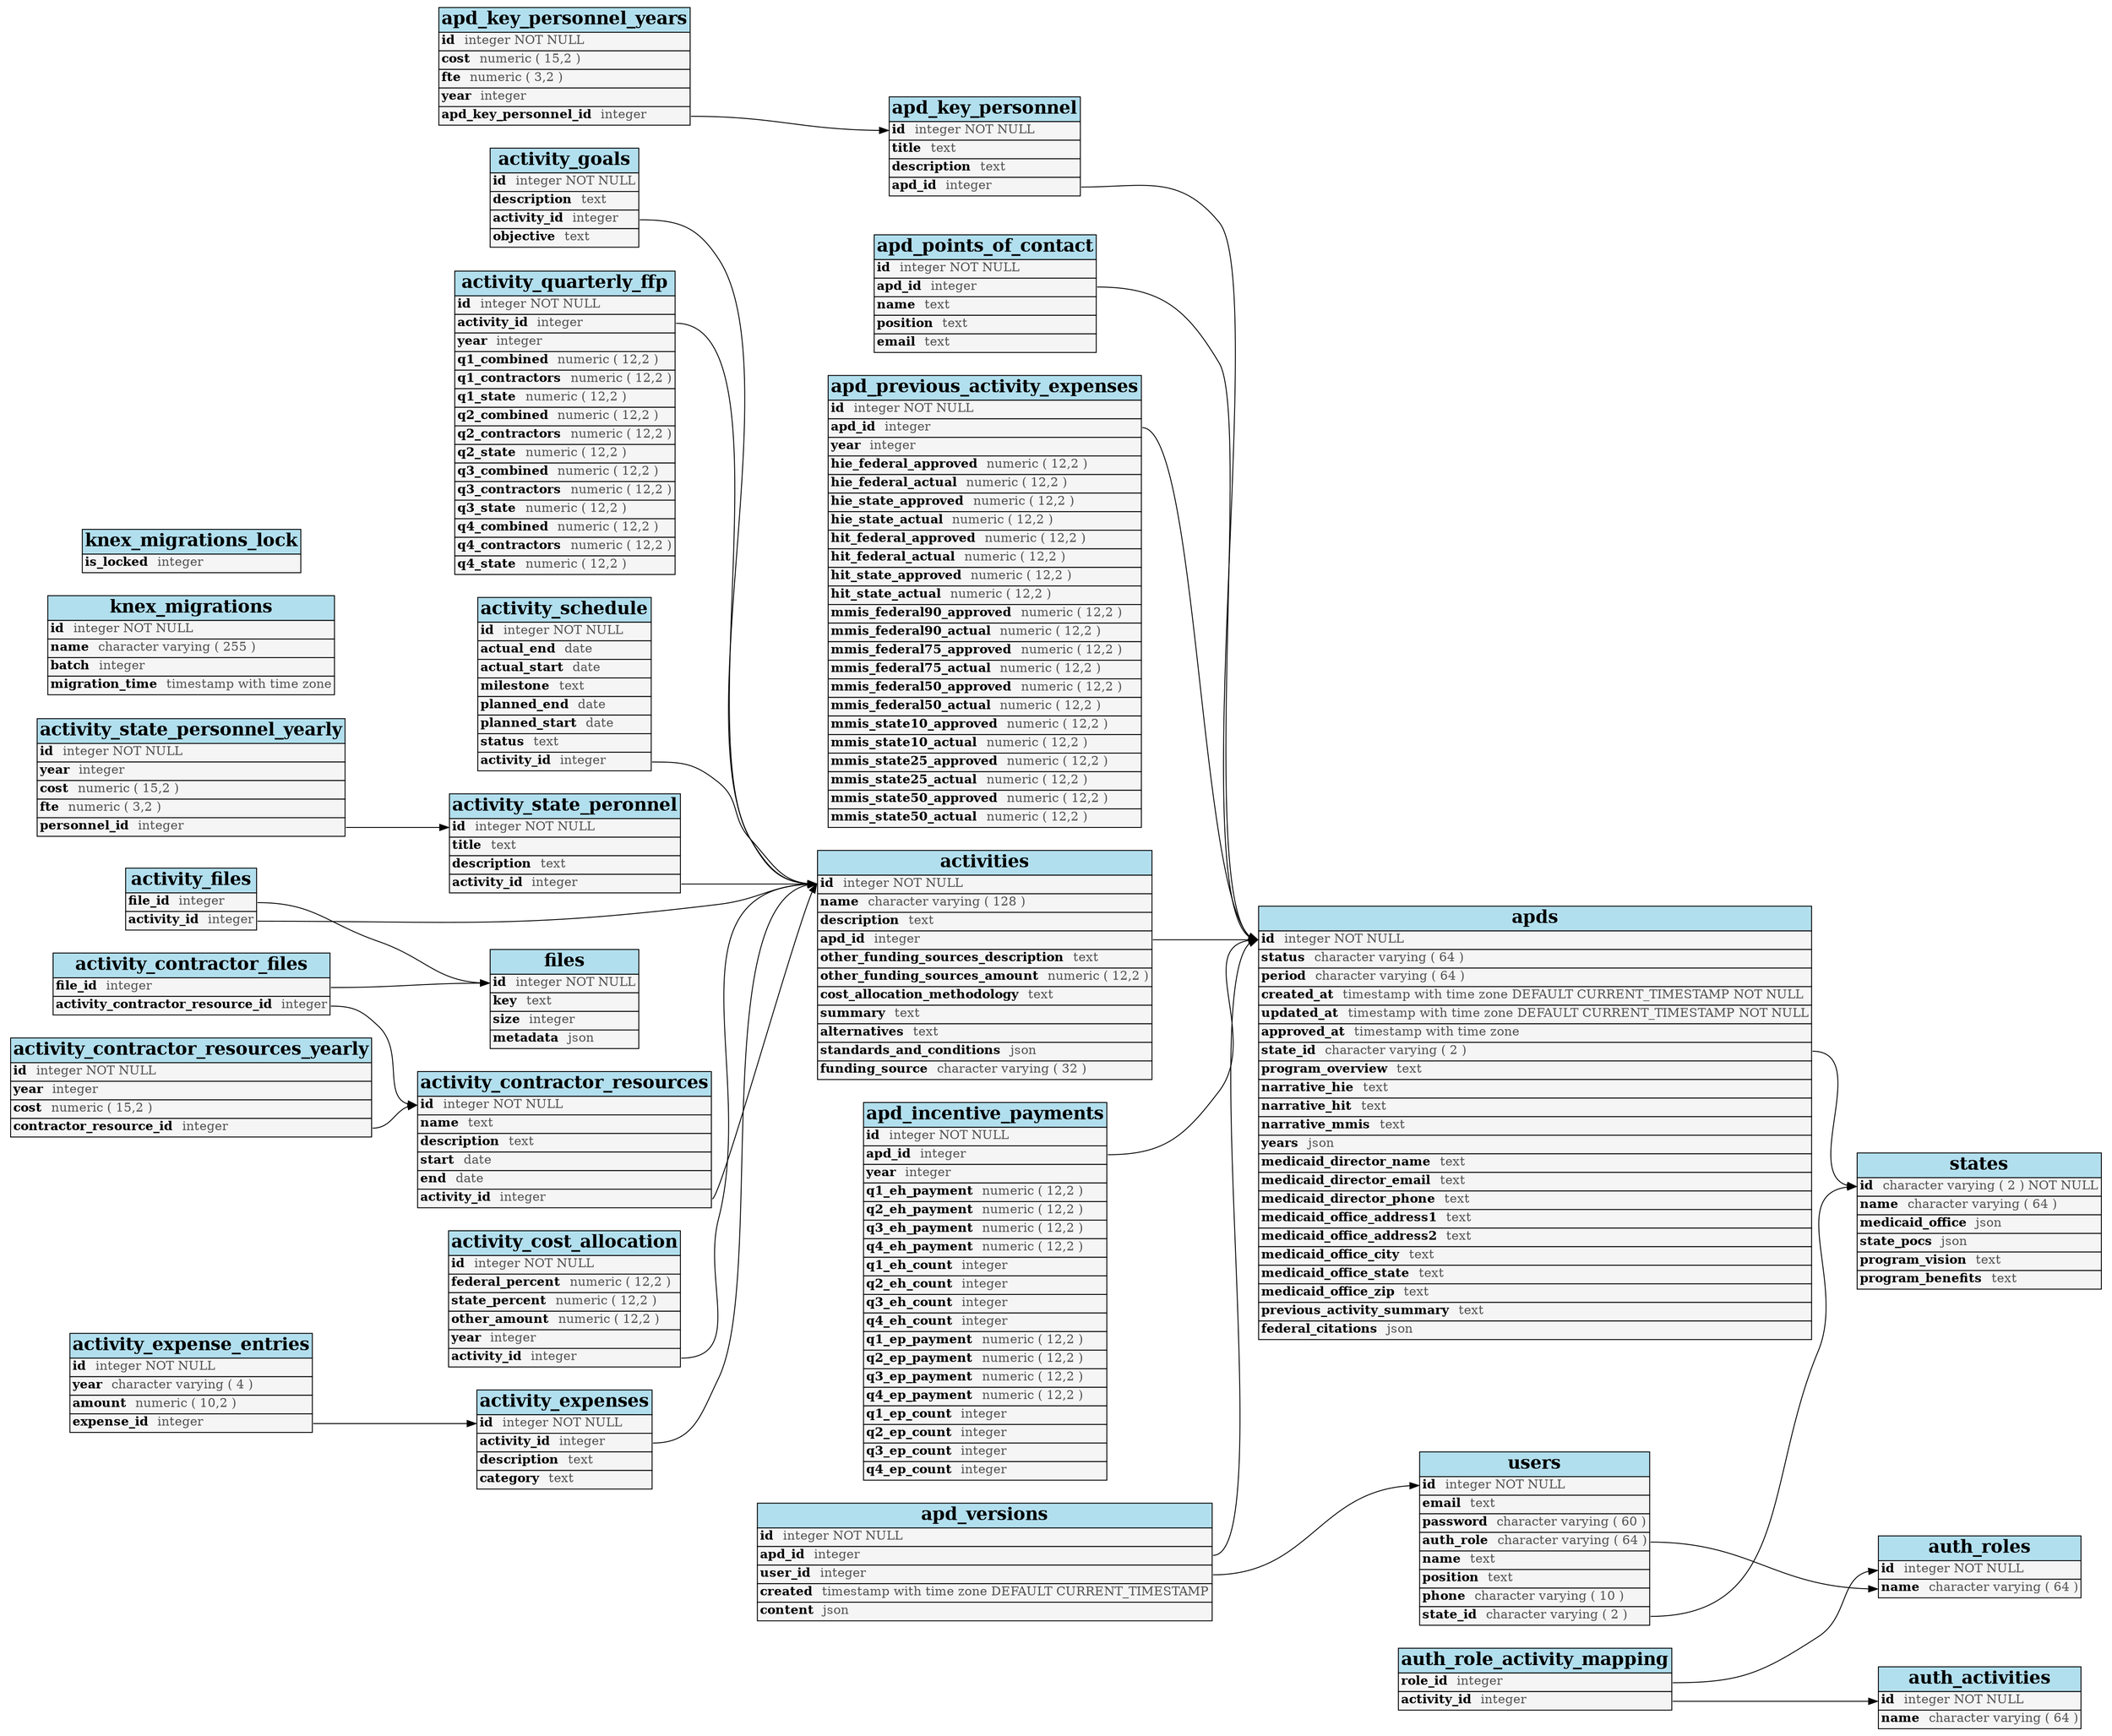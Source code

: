 /*
 * Graphviz of '<open file '<stdin>', mode 'r' at 0x7fb1820750c0>', created 2018-07-31 19:25:54.647036
 * Generated from https://github.com/rm-hull/sql_graphviz
 */
digraph g { graph [ rankdir = "LR" ];

  "activities" [
    shape=none
    label=<
      <table border="0" cellspacing="0" cellborder="1">
        <tr><td bgcolor="lightblue2"><font face="Times-bold" point-size="20">activities</font></td></tr>
        <tr><td bgcolor="grey96" align="left" port="id"><font face="Times-bold">id</font>  <font color="#535353">integer NOT NULL</font></td></tr>
        <tr><td bgcolor="grey96" align="left" port="name"><font face="Times-bold">name</font>  <font color="#535353">character varying ( 128 )</font></td></tr>
        <tr><td bgcolor="grey96" align="left" port="description"><font face="Times-bold">description</font>  <font color="#535353">text</font></td></tr>
        <tr><td bgcolor="grey96" align="left" port="apd_id"><font face="Times-bold">apd_id</font>  <font color="#535353">integer</font></td></tr>
        <tr><td bgcolor="grey96" align="left" port="other_funding_sources_description"><font face="Times-bold">other_funding_sources_description</font>  <font color="#535353">text</font></td></tr>
        <tr><td bgcolor="grey96" align="left" port="other_funding_sources_amount"><font face="Times-bold">other_funding_sources_amount</font>  <font color="#535353">numeric ( 12,2 )</font></td></tr>
        <tr><td bgcolor="grey96" align="left" port="cost_allocation_methodology"><font face="Times-bold">cost_allocation_methodology</font>  <font color="#535353">text</font></td></tr>
        <tr><td bgcolor="grey96" align="left" port="summary"><font face="Times-bold">summary</font>  <font color="#535353">text</font></td></tr>
        <tr><td bgcolor="grey96" align="left" port="alternatives"><font face="Times-bold">alternatives</font>  <font color="#535353">text</font></td></tr>
        <tr><td bgcolor="grey96" align="left" port="standards_and_conditions"><font face="Times-bold">standards_and_conditions</font>  <font color="#535353">json</font></td></tr>
        <tr><td bgcolor="grey96" align="left" port="funding_source"><font face="Times-bold">funding_source</font>  <font color="#535353">character varying ( 32 )</font></td></tr>
      </table>
    >];

  "activity_contractor_files" [
    shape=none
    label=<
      <table border="0" cellspacing="0" cellborder="1">
        <tr><td bgcolor="lightblue2"><font face="Times-bold" point-size="20">activity_contractor_files</font></td></tr>
        <tr><td bgcolor="grey96" align="left" port="file_id"><font face="Times-bold">file_id</font>  <font color="#535353">integer</font></td></tr>
        <tr><td bgcolor="grey96" align="left" port="activity_contractor_resource_id"><font face="Times-bold">activity_contractor_resource_id</font>  <font color="#535353">integer</font></td></tr>
      </table>
    >];

  "activity_contractor_resources" [
    shape=none
    label=<
      <table border="0" cellspacing="0" cellborder="1">
        <tr><td bgcolor="lightblue2"><font face="Times-bold" point-size="20">activity_contractor_resources</font></td></tr>
        <tr><td bgcolor="grey96" align="left" port="id"><font face="Times-bold">id</font>  <font color="#535353">integer NOT NULL</font></td></tr>
        <tr><td bgcolor="grey96" align="left" port="name"><font face="Times-bold">name</font>  <font color="#535353">text</font></td></tr>
        <tr><td bgcolor="grey96" align="left" port="description"><font face="Times-bold">description</font>  <font color="#535353">text</font></td></tr>
        <tr><td bgcolor="grey96" align="left" port="start"><font face="Times-bold">start</font>  <font color="#535353">date</font></td></tr>
        <tr><td bgcolor="grey96" align="left" port="end"><font face="Times-bold">end</font>  <font color="#535353">date</font></td></tr>
        <tr><td bgcolor="grey96" align="left" port="activity_id"><font face="Times-bold">activity_id</font>  <font color="#535353">integer</font></td></tr>
      </table>
    >];

  "activity_contractor_resources_yearly" [
    shape=none
    label=<
      <table border="0" cellspacing="0" cellborder="1">
        <tr><td bgcolor="lightblue2"><font face="Times-bold" point-size="20">activity_contractor_resources_yearly</font></td></tr>
        <tr><td bgcolor="grey96" align="left" port="id"><font face="Times-bold">id</font>  <font color="#535353">integer NOT NULL</font></td></tr>
        <tr><td bgcolor="grey96" align="left" port="year"><font face="Times-bold">year</font>  <font color="#535353">integer</font></td></tr>
        <tr><td bgcolor="grey96" align="left" port="cost"><font face="Times-bold">cost</font>  <font color="#535353">numeric ( 15,2 )</font></td></tr>
        <tr><td bgcolor="grey96" align="left" port="contractor_resource_id"><font face="Times-bold">contractor_resource_id</font>  <font color="#535353">integer</font></td></tr>
      </table>
    >];

  "activity_cost_allocation" [
    shape=none
    label=<
      <table border="0" cellspacing="0" cellborder="1">
        <tr><td bgcolor="lightblue2"><font face="Times-bold" point-size="20">activity_cost_allocation</font></td></tr>
        <tr><td bgcolor="grey96" align="left" port="id"><font face="Times-bold">id</font>  <font color="#535353">integer NOT NULL</font></td></tr>
        <tr><td bgcolor="grey96" align="left" port="federal_percent"><font face="Times-bold">federal_percent</font>  <font color="#535353">numeric ( 12,2 )</font></td></tr>
        <tr><td bgcolor="grey96" align="left" port="state_percent"><font face="Times-bold">state_percent</font>  <font color="#535353">numeric ( 12,2 )</font></td></tr>
        <tr><td bgcolor="grey96" align="left" port="other_amount"><font face="Times-bold">other_amount</font>  <font color="#535353">numeric ( 12,2 )</font></td></tr>
        <tr><td bgcolor="grey96" align="left" port="year"><font face="Times-bold">year</font>  <font color="#535353">integer</font></td></tr>
        <tr><td bgcolor="grey96" align="left" port="activity_id"><font face="Times-bold">activity_id</font>  <font color="#535353">integer</font></td></tr>
      </table>
    >];

  "activity_expense_entries" [
    shape=none
    label=<
      <table border="0" cellspacing="0" cellborder="1">
        <tr><td bgcolor="lightblue2"><font face="Times-bold" point-size="20">activity_expense_entries</font></td></tr>
        <tr><td bgcolor="grey96" align="left" port="id"><font face="Times-bold">id</font>  <font color="#535353">integer NOT NULL</font></td></tr>
        <tr><td bgcolor="grey96" align="left" port="year"><font face="Times-bold">year</font>  <font color="#535353">character varying ( 4 )</font></td></tr>
        <tr><td bgcolor="grey96" align="left" port="amount"><font face="Times-bold">amount</font>  <font color="#535353">numeric ( 10,2 )</font></td></tr>
        <tr><td bgcolor="grey96" align="left" port="expense_id"><font face="Times-bold">expense_id</font>  <font color="#535353">integer</font></td></tr>
      </table>
    >];

  "activity_expenses" [
    shape=none
    label=<
      <table border="0" cellspacing="0" cellborder="1">
        <tr><td bgcolor="lightblue2"><font face="Times-bold" point-size="20">activity_expenses</font></td></tr>
        <tr><td bgcolor="grey96" align="left" port="id"><font face="Times-bold">id</font>  <font color="#535353">integer NOT NULL</font></td></tr>
        <tr><td bgcolor="grey96" align="left" port="activity_id"><font face="Times-bold">activity_id</font>  <font color="#535353">integer</font></td></tr>
        <tr><td bgcolor="grey96" align="left" port="description"><font face="Times-bold">description</font>  <font color="#535353">text</font></td></tr>
        <tr><td bgcolor="grey96" align="left" port="category"><font face="Times-bold">category</font>  <font color="#535353">text</font></td></tr>
      </table>
    >];

  "activity_files" [
    shape=none
    label=<
      <table border="0" cellspacing="0" cellborder="1">
        <tr><td bgcolor="lightblue2"><font face="Times-bold" point-size="20">activity_files</font></td></tr>
        <tr><td bgcolor="grey96" align="left" port="file_id"><font face="Times-bold">file_id</font>  <font color="#535353">integer</font></td></tr>
        <tr><td bgcolor="grey96" align="left" port="activity_id"><font face="Times-bold">activity_id</font>  <font color="#535353">integer</font></td></tr>
      </table>
    >];

  "activity_goals" [
    shape=none
    label=<
      <table border="0" cellspacing="0" cellborder="1">
        <tr><td bgcolor="lightblue2"><font face="Times-bold" point-size="20">activity_goals</font></td></tr>
        <tr><td bgcolor="grey96" align="left" port="id"><font face="Times-bold">id</font>  <font color="#535353">integer NOT NULL</font></td></tr>
        <tr><td bgcolor="grey96" align="left" port="description"><font face="Times-bold">description</font>  <font color="#535353">text</font></td></tr>
        <tr><td bgcolor="grey96" align="left" port="activity_id"><font face="Times-bold">activity_id</font>  <font color="#535353">integer</font></td></tr>
        <tr><td bgcolor="grey96" align="left" port="objective"><font face="Times-bold">objective</font>  <font color="#535353">text</font></td></tr>
      </table>
    >];

  "activity_quarterly_ffp" [
    shape=none
    label=<
      <table border="0" cellspacing="0" cellborder="1">
        <tr><td bgcolor="lightblue2"><font face="Times-bold" point-size="20">activity_quarterly_ffp</font></td></tr>
        <tr><td bgcolor="grey96" align="left" port="id"><font face="Times-bold">id</font>  <font color="#535353">integer NOT NULL</font></td></tr>
        <tr><td bgcolor="grey96" align="left" port="activity_id"><font face="Times-bold">activity_id</font>  <font color="#535353">integer</font></td></tr>
        <tr><td bgcolor="grey96" align="left" port="year"><font face="Times-bold">year</font>  <font color="#535353">integer</font></td></tr>
        <tr><td bgcolor="grey96" align="left" port="q1_combined"><font face="Times-bold">q1_combined</font>  <font color="#535353">numeric ( 12,2 )</font></td></tr>
        <tr><td bgcolor="grey96" align="left" port="q1_contractors"><font face="Times-bold">q1_contractors</font>  <font color="#535353">numeric ( 12,2 )</font></td></tr>
        <tr><td bgcolor="grey96" align="left" port="q1_state"><font face="Times-bold">q1_state</font>  <font color="#535353">numeric ( 12,2 )</font></td></tr>
        <tr><td bgcolor="grey96" align="left" port="q2_combined"><font face="Times-bold">q2_combined</font>  <font color="#535353">numeric ( 12,2 )</font></td></tr>
        <tr><td bgcolor="grey96" align="left" port="q2_contractors"><font face="Times-bold">q2_contractors</font>  <font color="#535353">numeric ( 12,2 )</font></td></tr>
        <tr><td bgcolor="grey96" align="left" port="q2_state"><font face="Times-bold">q2_state</font>  <font color="#535353">numeric ( 12,2 )</font></td></tr>
        <tr><td bgcolor="grey96" align="left" port="q3_combined"><font face="Times-bold">q3_combined</font>  <font color="#535353">numeric ( 12,2 )</font></td></tr>
        <tr><td bgcolor="grey96" align="left" port="q3_contractors"><font face="Times-bold">q3_contractors</font>  <font color="#535353">numeric ( 12,2 )</font></td></tr>
        <tr><td bgcolor="grey96" align="left" port="q3_state"><font face="Times-bold">q3_state</font>  <font color="#535353">numeric ( 12,2 )</font></td></tr>
        <tr><td bgcolor="grey96" align="left" port="q4_combined"><font face="Times-bold">q4_combined</font>  <font color="#535353">numeric ( 12,2 )</font></td></tr>
        <tr><td bgcolor="grey96" align="left" port="q4_contractors"><font face="Times-bold">q4_contractors</font>  <font color="#535353">numeric ( 12,2 )</font></td></tr>
        <tr><td bgcolor="grey96" align="left" port="q4_state"><font face="Times-bold">q4_state</font>  <font color="#535353">numeric ( 12,2 )</font></td></tr>
      </table>
    >];

  "activity_schedule" [
    shape=none
    label=<
      <table border="0" cellspacing="0" cellborder="1">
        <tr><td bgcolor="lightblue2"><font face="Times-bold" point-size="20">activity_schedule</font></td></tr>
        <tr><td bgcolor="grey96" align="left" port="id"><font face="Times-bold">id</font>  <font color="#535353">integer NOT NULL</font></td></tr>
        <tr><td bgcolor="grey96" align="left" port="actual_end"><font face="Times-bold">actual_end</font>  <font color="#535353">date</font></td></tr>
        <tr><td bgcolor="grey96" align="left" port="actual_start"><font face="Times-bold">actual_start</font>  <font color="#535353">date</font></td></tr>
        <tr><td bgcolor="grey96" align="left" port="milestone"><font face="Times-bold">milestone</font>  <font color="#535353">text</font></td></tr>
        <tr><td bgcolor="grey96" align="left" port="planned_end"><font face="Times-bold">planned_end</font>  <font color="#535353">date</font></td></tr>
        <tr><td bgcolor="grey96" align="left" port="planned_start"><font face="Times-bold">planned_start</font>  <font color="#535353">date</font></td></tr>
        <tr><td bgcolor="grey96" align="left" port="status"><font face="Times-bold">status</font>  <font color="#535353">text</font></td></tr>
        <tr><td bgcolor="grey96" align="left" port="activity_id"><font face="Times-bold">activity_id</font>  <font color="#535353">integer</font></td></tr>
      </table>
    >];

  "activity_state_peronnel" [
    shape=none
    label=<
      <table border="0" cellspacing="0" cellborder="1">
        <tr><td bgcolor="lightblue2"><font face="Times-bold" point-size="20">activity_state_peronnel</font></td></tr>
        <tr><td bgcolor="grey96" align="left" port="id"><font face="Times-bold">id</font>  <font color="#535353">integer NOT NULL</font></td></tr>
        <tr><td bgcolor="grey96" align="left" port="title"><font face="Times-bold">title</font>  <font color="#535353">text</font></td></tr>
        <tr><td bgcolor="grey96" align="left" port="description"><font face="Times-bold">description</font>  <font color="#535353">text</font></td></tr>
        <tr><td bgcolor="grey96" align="left" port="activity_id"><font face="Times-bold">activity_id</font>  <font color="#535353">integer</font></td></tr>
      </table>
    >];

  "activity_state_personnel_yearly" [
    shape=none
    label=<
      <table border="0" cellspacing="0" cellborder="1">
        <tr><td bgcolor="lightblue2"><font face="Times-bold" point-size="20">activity_state_personnel_yearly</font></td></tr>
        <tr><td bgcolor="grey96" align="left" port="id"><font face="Times-bold">id</font>  <font color="#535353">integer NOT NULL</font></td></tr>
        <tr><td bgcolor="grey96" align="left" port="year"><font face="Times-bold">year</font>  <font color="#535353">integer</font></td></tr>
        <tr><td bgcolor="grey96" align="left" port="cost"><font face="Times-bold">cost</font>  <font color="#535353">numeric ( 15,2 )</font></td></tr>
        <tr><td bgcolor="grey96" align="left" port="fte"><font face="Times-bold">fte</font>  <font color="#535353">numeric ( 3,2 )</font></td></tr>
        <tr><td bgcolor="grey96" align="left" port="personnel_id"><font face="Times-bold">personnel_id</font>  <font color="#535353">integer</font></td></tr>
      </table>
    >];

  "apd_incentive_payments" [
    shape=none
    label=<
      <table border="0" cellspacing="0" cellborder="1">
        <tr><td bgcolor="lightblue2"><font face="Times-bold" point-size="20">apd_incentive_payments</font></td></tr>
        <tr><td bgcolor="grey96" align="left" port="id"><font face="Times-bold">id</font>  <font color="#535353">integer NOT NULL</font></td></tr>
        <tr><td bgcolor="grey96" align="left" port="apd_id"><font face="Times-bold">apd_id</font>  <font color="#535353">integer</font></td></tr>
        <tr><td bgcolor="grey96" align="left" port="year"><font face="Times-bold">year</font>  <font color="#535353">integer</font></td></tr>
        <tr><td bgcolor="grey96" align="left" port="q1_eh_payment"><font face="Times-bold">q1_eh_payment</font>  <font color="#535353">numeric ( 12,2 )</font></td></tr>
        <tr><td bgcolor="grey96" align="left" port="q2_eh_payment"><font face="Times-bold">q2_eh_payment</font>  <font color="#535353">numeric ( 12,2 )</font></td></tr>
        <tr><td bgcolor="grey96" align="left" port="q3_eh_payment"><font face="Times-bold">q3_eh_payment</font>  <font color="#535353">numeric ( 12,2 )</font></td></tr>
        <tr><td bgcolor="grey96" align="left" port="q4_eh_payment"><font face="Times-bold">q4_eh_payment</font>  <font color="#535353">numeric ( 12,2 )</font></td></tr>
        <tr><td bgcolor="grey96" align="left" port="q1_eh_count"><font face="Times-bold">q1_eh_count</font>  <font color="#535353">integer</font></td></tr>
        <tr><td bgcolor="grey96" align="left" port="q2_eh_count"><font face="Times-bold">q2_eh_count</font>  <font color="#535353">integer</font></td></tr>
        <tr><td bgcolor="grey96" align="left" port="q3_eh_count"><font face="Times-bold">q3_eh_count</font>  <font color="#535353">integer</font></td></tr>
        <tr><td bgcolor="grey96" align="left" port="q4_eh_count"><font face="Times-bold">q4_eh_count</font>  <font color="#535353">integer</font></td></tr>
        <tr><td bgcolor="grey96" align="left" port="q1_ep_payment"><font face="Times-bold">q1_ep_payment</font>  <font color="#535353">numeric ( 12,2 )</font></td></tr>
        <tr><td bgcolor="grey96" align="left" port="q2_ep_payment"><font face="Times-bold">q2_ep_payment</font>  <font color="#535353">numeric ( 12,2 )</font></td></tr>
        <tr><td bgcolor="grey96" align="left" port="q3_ep_payment"><font face="Times-bold">q3_ep_payment</font>  <font color="#535353">numeric ( 12,2 )</font></td></tr>
        <tr><td bgcolor="grey96" align="left" port="q4_ep_payment"><font face="Times-bold">q4_ep_payment</font>  <font color="#535353">numeric ( 12,2 )</font></td></tr>
        <tr><td bgcolor="grey96" align="left" port="q1_ep_count"><font face="Times-bold">q1_ep_count</font>  <font color="#535353">integer</font></td></tr>
        <tr><td bgcolor="grey96" align="left" port="q2_ep_count"><font face="Times-bold">q2_ep_count</font>  <font color="#535353">integer</font></td></tr>
        <tr><td bgcolor="grey96" align="left" port="q3_ep_count"><font face="Times-bold">q3_ep_count</font>  <font color="#535353">integer</font></td></tr>
        <tr><td bgcolor="grey96" align="left" port="q4_ep_count"><font face="Times-bold">q4_ep_count</font>  <font color="#535353">integer</font></td></tr>
      </table>
    >];

  "apd_key_personnel" [
    shape=none
    label=<
      <table border="0" cellspacing="0" cellborder="1">
        <tr><td bgcolor="lightblue2"><font face="Times-bold" point-size="20">apd_key_personnel</font></td></tr>
        <tr><td bgcolor="grey96" align="left" port="id"><font face="Times-bold">id</font>  <font color="#535353">integer NOT NULL</font></td></tr>
        <tr><td bgcolor="grey96" align="left" port="title"><font face="Times-bold">title</font>  <font color="#535353">text</font></td></tr>
        <tr><td bgcolor="grey96" align="left" port="description"><font face="Times-bold">description</font>  <font color="#535353">text</font></td></tr>
        <tr><td bgcolor="grey96" align="left" port="apd_id"><font face="Times-bold">apd_id</font>  <font color="#535353">integer</font></td></tr>
      </table>
    >];

  "apd_key_personnel_years" [
    shape=none
    label=<
      <table border="0" cellspacing="0" cellborder="1">
        <tr><td bgcolor="lightblue2"><font face="Times-bold" point-size="20">apd_key_personnel_years</font></td></tr>
        <tr><td bgcolor="grey96" align="left" port="id"><font face="Times-bold">id</font>  <font color="#535353">integer NOT NULL</font></td></tr>
        <tr><td bgcolor="grey96" align="left" port="cost"><font face="Times-bold">cost</font>  <font color="#535353">numeric ( 15,2 )</font></td></tr>
        <tr><td bgcolor="grey96" align="left" port="fte"><font face="Times-bold">fte</font>  <font color="#535353">numeric ( 3,2 )</font></td></tr>
        <tr><td bgcolor="grey96" align="left" port="year"><font face="Times-bold">year</font>  <font color="#535353">integer</font></td></tr>
        <tr><td bgcolor="grey96" align="left" port="apd_key_personnel_id"><font face="Times-bold">apd_key_personnel_id</font>  <font color="#535353">integer</font></td></tr>
      </table>
    >];

  "apd_points_of_contact" [
    shape=none
    label=<
      <table border="0" cellspacing="0" cellborder="1">
        <tr><td bgcolor="lightblue2"><font face="Times-bold" point-size="20">apd_points_of_contact</font></td></tr>
        <tr><td bgcolor="grey96" align="left" port="id"><font face="Times-bold">id</font>  <font color="#535353">integer NOT NULL</font></td></tr>
        <tr><td bgcolor="grey96" align="left" port="apd_id"><font face="Times-bold">apd_id</font>  <font color="#535353">integer</font></td></tr>
        <tr><td bgcolor="grey96" align="left" port="name"><font face="Times-bold">name</font>  <font color="#535353">text</font></td></tr>
        <tr><td bgcolor="grey96" align="left" port="position"><font face="Times-bold">position</font>  <font color="#535353">text</font></td></tr>
        <tr><td bgcolor="grey96" align="left" port="email"><font face="Times-bold">email</font>  <font color="#535353">text</font></td></tr>
      </table>
    >];

  "apd_previous_activity_expenses" [
    shape=none
    label=<
      <table border="0" cellspacing="0" cellborder="1">
        <tr><td bgcolor="lightblue2"><font face="Times-bold" point-size="20">apd_previous_activity_expenses</font></td></tr>
        <tr><td bgcolor="grey96" align="left" port="id"><font face="Times-bold">id</font>  <font color="#535353">integer NOT NULL</font></td></tr>
        <tr><td bgcolor="grey96" align="left" port="apd_id"><font face="Times-bold">apd_id</font>  <font color="#535353">integer</font></td></tr>
        <tr><td bgcolor="grey96" align="left" port="year"><font face="Times-bold">year</font>  <font color="#535353">integer</font></td></tr>
        <tr><td bgcolor="grey96" align="left" port="hie_federal_approved"><font face="Times-bold">hie_federal_approved</font>  <font color="#535353">numeric ( 12,2 )</font></td></tr>
        <tr><td bgcolor="grey96" align="left" port="hie_federal_actual"><font face="Times-bold">hie_federal_actual</font>  <font color="#535353">numeric ( 12,2 )</font></td></tr>
        <tr><td bgcolor="grey96" align="left" port="hie_state_approved"><font face="Times-bold">hie_state_approved</font>  <font color="#535353">numeric ( 12,2 )</font></td></tr>
        <tr><td bgcolor="grey96" align="left" port="hie_state_actual"><font face="Times-bold">hie_state_actual</font>  <font color="#535353">numeric ( 12,2 )</font></td></tr>
        <tr><td bgcolor="grey96" align="left" port="hit_federal_approved"><font face="Times-bold">hit_federal_approved</font>  <font color="#535353">numeric ( 12,2 )</font></td></tr>
        <tr><td bgcolor="grey96" align="left" port="hit_federal_actual"><font face="Times-bold">hit_federal_actual</font>  <font color="#535353">numeric ( 12,2 )</font></td></tr>
        <tr><td bgcolor="grey96" align="left" port="hit_state_approved"><font face="Times-bold">hit_state_approved</font>  <font color="#535353">numeric ( 12,2 )</font></td></tr>
        <tr><td bgcolor="grey96" align="left" port="hit_state_actual"><font face="Times-bold">hit_state_actual</font>  <font color="#535353">numeric ( 12,2 )</font></td></tr>
        <tr><td bgcolor="grey96" align="left" port="mmis_federal90_approved"><font face="Times-bold">mmis_federal90_approved</font>  <font color="#535353">numeric ( 12,2 )</font></td></tr>
        <tr><td bgcolor="grey96" align="left" port="mmis_federal90_actual"><font face="Times-bold">mmis_federal90_actual</font>  <font color="#535353">numeric ( 12,2 )</font></td></tr>
        <tr><td bgcolor="grey96" align="left" port="mmis_federal75_approved"><font face="Times-bold">mmis_federal75_approved</font>  <font color="#535353">numeric ( 12,2 )</font></td></tr>
        <tr><td bgcolor="grey96" align="left" port="mmis_federal75_actual"><font face="Times-bold">mmis_federal75_actual</font>  <font color="#535353">numeric ( 12,2 )</font></td></tr>
        <tr><td bgcolor="grey96" align="left" port="mmis_federal50_approved"><font face="Times-bold">mmis_federal50_approved</font>  <font color="#535353">numeric ( 12,2 )</font></td></tr>
        <tr><td bgcolor="grey96" align="left" port="mmis_federal50_actual"><font face="Times-bold">mmis_federal50_actual</font>  <font color="#535353">numeric ( 12,2 )</font></td></tr>
        <tr><td bgcolor="grey96" align="left" port="mmis_state10_approved"><font face="Times-bold">mmis_state10_approved</font>  <font color="#535353">numeric ( 12,2 )</font></td></tr>
        <tr><td bgcolor="grey96" align="left" port="mmis_state10_actual"><font face="Times-bold">mmis_state10_actual</font>  <font color="#535353">numeric ( 12,2 )</font></td></tr>
        <tr><td bgcolor="grey96" align="left" port="mmis_state25_approved"><font face="Times-bold">mmis_state25_approved</font>  <font color="#535353">numeric ( 12,2 )</font></td></tr>
        <tr><td bgcolor="grey96" align="left" port="mmis_state25_actual"><font face="Times-bold">mmis_state25_actual</font>  <font color="#535353">numeric ( 12,2 )</font></td></tr>
        <tr><td bgcolor="grey96" align="left" port="mmis_state50_approved"><font face="Times-bold">mmis_state50_approved</font>  <font color="#535353">numeric ( 12,2 )</font></td></tr>
        <tr><td bgcolor="grey96" align="left" port="mmis_state50_actual"><font face="Times-bold">mmis_state50_actual</font>  <font color="#535353">numeric ( 12,2 )</font></td></tr>
      </table>
    >];

  "apd_versions" [
    shape=none
    label=<
      <table border="0" cellspacing="0" cellborder="1">
        <tr><td bgcolor="lightblue2"><font face="Times-bold" point-size="20">apd_versions</font></td></tr>
        <tr><td bgcolor="grey96" align="left" port="id"><font face="Times-bold">id</font>  <font color="#535353">integer NOT NULL</font></td></tr>
        <tr><td bgcolor="grey96" align="left" port="apd_id"><font face="Times-bold">apd_id</font>  <font color="#535353">integer</font></td></tr>
        <tr><td bgcolor="grey96" align="left" port="user_id"><font face="Times-bold">user_id</font>  <font color="#535353">integer</font></td></tr>
        <tr><td bgcolor="grey96" align="left" port="created"><font face="Times-bold">created</font>  <font color="#535353">timestamp with time zone DEFAULT CURRENT_TIMESTAMP</font></td></tr>
        <tr><td bgcolor="grey96" align="left" port="content"><font face="Times-bold">content</font>  <font color="#535353">json</font></td></tr>
      </table>
    >];

  "apds" [
    shape=none
    label=<
      <table border="0" cellspacing="0" cellborder="1">
        <tr><td bgcolor="lightblue2"><font face="Times-bold" point-size="20">apds</font></td></tr>
        <tr><td bgcolor="grey96" align="left" port="id"><font face="Times-bold">id</font>  <font color="#535353">integer NOT NULL</font></td></tr>
        <tr><td bgcolor="grey96" align="left" port="status"><font face="Times-bold">status</font>  <font color="#535353">character varying ( 64 )</font></td></tr>
        <tr><td bgcolor="grey96" align="left" port="period"><font face="Times-bold">period</font>  <font color="#535353">character varying ( 64 )</font></td></tr>
        <tr><td bgcolor="grey96" align="left" port="created_at"><font face="Times-bold">created_at</font>  <font color="#535353">timestamp with time zone DEFAULT CURRENT_TIMESTAMP NOT NULL</font></td></tr>
        <tr><td bgcolor="grey96" align="left" port="updated_at"><font face="Times-bold">updated_at</font>  <font color="#535353">timestamp with time zone DEFAULT CURRENT_TIMESTAMP NOT NULL</font></td></tr>
        <tr><td bgcolor="grey96" align="left" port="approved_at"><font face="Times-bold">approved_at</font>  <font color="#535353">timestamp with time zone</font></td></tr>
        <tr><td bgcolor="grey96" align="left" port="state_id"><font face="Times-bold">state_id</font>  <font color="#535353">character varying ( 2 )</font></td></tr>
        <tr><td bgcolor="grey96" align="left" port="program_overview"><font face="Times-bold">program_overview</font>  <font color="#535353">text</font></td></tr>
        <tr><td bgcolor="grey96" align="left" port="narrative_hie"><font face="Times-bold">narrative_hie</font>  <font color="#535353">text</font></td></tr>
        <tr><td bgcolor="grey96" align="left" port="narrative_hit"><font face="Times-bold">narrative_hit</font>  <font color="#535353">text</font></td></tr>
        <tr><td bgcolor="grey96" align="left" port="narrative_mmis"><font face="Times-bold">narrative_mmis</font>  <font color="#535353">text</font></td></tr>
        <tr><td bgcolor="grey96" align="left" port="years"><font face="Times-bold">years</font>  <font color="#535353">json</font></td></tr>
        <tr><td bgcolor="grey96" align="left" port="medicaid_director_name"><font face="Times-bold">medicaid_director_name</font>  <font color="#535353">text</font></td></tr>
        <tr><td bgcolor="grey96" align="left" port="medicaid_director_email"><font face="Times-bold">medicaid_director_email</font>  <font color="#535353">text</font></td></tr>
        <tr><td bgcolor="grey96" align="left" port="medicaid_director_phone"><font face="Times-bold">medicaid_director_phone</font>  <font color="#535353">text</font></td></tr>
        <tr><td bgcolor="grey96" align="left" port="medicaid_office_address1"><font face="Times-bold">medicaid_office_address1</font>  <font color="#535353">text</font></td></tr>
        <tr><td bgcolor="grey96" align="left" port="medicaid_office_address2"><font face="Times-bold">medicaid_office_address2</font>  <font color="#535353">text</font></td></tr>
        <tr><td bgcolor="grey96" align="left" port="medicaid_office_city"><font face="Times-bold">medicaid_office_city</font>  <font color="#535353">text</font></td></tr>
        <tr><td bgcolor="grey96" align="left" port="medicaid_office_state"><font face="Times-bold">medicaid_office_state</font>  <font color="#535353">text</font></td></tr>
        <tr><td bgcolor="grey96" align="left" port="medicaid_office_zip"><font face="Times-bold">medicaid_office_zip</font>  <font color="#535353">text</font></td></tr>
        <tr><td bgcolor="grey96" align="left" port="previous_activity_summary"><font face="Times-bold">previous_activity_summary</font>  <font color="#535353">text</font></td></tr>
        <tr><td bgcolor="grey96" align="left" port="federal_citations"><font face="Times-bold">federal_citations</font>  <font color="#535353">json</font></td></tr>
      </table>
    >];

  "auth_activities" [
    shape=none
    label=<
      <table border="0" cellspacing="0" cellborder="1">
        <tr><td bgcolor="lightblue2"><font face="Times-bold" point-size="20">auth_activities</font></td></tr>
        <tr><td bgcolor="grey96" align="left" port="id"><font face="Times-bold">id</font>  <font color="#535353">integer NOT NULL</font></td></tr>
        <tr><td bgcolor="grey96" align="left" port="name"><font face="Times-bold">name</font>  <font color="#535353">character varying ( 64 )</font></td></tr>
      </table>
    >];

  "auth_role_activity_mapping" [
    shape=none
    label=<
      <table border="0" cellspacing="0" cellborder="1">
        <tr><td bgcolor="lightblue2"><font face="Times-bold" point-size="20">auth_role_activity_mapping</font></td></tr>
        <tr><td bgcolor="grey96" align="left" port="role_id"><font face="Times-bold">role_id</font>  <font color="#535353">integer</font></td></tr>
        <tr><td bgcolor="grey96" align="left" port="activity_id"><font face="Times-bold">activity_id</font>  <font color="#535353">integer</font></td></tr>
      </table>
    >];

  "auth_roles" [
    shape=none
    label=<
      <table border="0" cellspacing="0" cellborder="1">
        <tr><td bgcolor="lightblue2"><font face="Times-bold" point-size="20">auth_roles</font></td></tr>
        <tr><td bgcolor="grey96" align="left" port="id"><font face="Times-bold">id</font>  <font color="#535353">integer NOT NULL</font></td></tr>
        <tr><td bgcolor="grey96" align="left" port="name"><font face="Times-bold">name</font>  <font color="#535353">character varying ( 64 )</font></td></tr>
      </table>
    >];

  "files" [
    shape=none
    label=<
      <table border="0" cellspacing="0" cellborder="1">
        <tr><td bgcolor="lightblue2"><font face="Times-bold" point-size="20">files</font></td></tr>
        <tr><td bgcolor="grey96" align="left" port="id"><font face="Times-bold">id</font>  <font color="#535353">integer NOT NULL</font></td></tr>
        <tr><td bgcolor="grey96" align="left" port="key"><font face="Times-bold">key</font>  <font color="#535353">text</font></td></tr>
        <tr><td bgcolor="grey96" align="left" port="size"><font face="Times-bold">size</font>  <font color="#535353">integer</font></td></tr>
        <tr><td bgcolor="grey96" align="left" port="metadata"><font face="Times-bold">metadata</font>  <font color="#535353">json</font></td></tr>
      </table>
    >];

  "knex_migrations" [
    shape=none
    label=<
      <table border="0" cellspacing="0" cellborder="1">
        <tr><td bgcolor="lightblue2"><font face="Times-bold" point-size="20">knex_migrations</font></td></tr>
        <tr><td bgcolor="grey96" align="left" port="id"><font face="Times-bold">id</font>  <font color="#535353">integer NOT NULL</font></td></tr>
        <tr><td bgcolor="grey96" align="left" port="name"><font face="Times-bold">name</font>  <font color="#535353">character varying ( 255 )</font></td></tr>
        <tr><td bgcolor="grey96" align="left" port="batch"><font face="Times-bold">batch</font>  <font color="#535353">integer</font></td></tr>
        <tr><td bgcolor="grey96" align="left" port="migration_time"><font face="Times-bold">migration_time</font>  <font color="#535353">timestamp with time zone</font></td></tr>
      </table>
    >];

  "knex_migrations_lock" [
    shape=none
    label=<
      <table border="0" cellspacing="0" cellborder="1">
        <tr><td bgcolor="lightblue2"><font face="Times-bold" point-size="20">knex_migrations_lock</font></td></tr>
        <tr><td bgcolor="grey96" align="left" port="is_locked"><font face="Times-bold">is_locked</font>  <font color="#535353">integer</font></td></tr>
      </table>
    >];

  "states" [
    shape=none
    label=<
      <table border="0" cellspacing="0" cellborder="1">
        <tr><td bgcolor="lightblue2"><font face="Times-bold" point-size="20">states</font></td></tr>
        <tr><td bgcolor="grey96" align="left" port="id"><font face="Times-bold">id</font>  <font color="#535353">character varying ( 2 ) NOT NULL</font></td></tr>
        <tr><td bgcolor="grey96" align="left" port="name"><font face="Times-bold">name</font>  <font color="#535353">character varying ( 64 )</font></td></tr>
        <tr><td bgcolor="grey96" align="left" port="medicaid_office"><font face="Times-bold">medicaid_office</font>  <font color="#535353">json</font></td></tr>
        <tr><td bgcolor="grey96" align="left" port="state_pocs"><font face="Times-bold">state_pocs</font>  <font color="#535353">json</font></td></tr>
        <tr><td bgcolor="grey96" align="left" port="program_vision"><font face="Times-bold">program_vision</font>  <font color="#535353">text</font></td></tr>
        <tr><td bgcolor="grey96" align="left" port="program_benefits"><font face="Times-bold">program_benefits</font>  <font color="#535353">text</font></td></tr>
      </table>
    >];

  "users" [
    shape=none
    label=<
      <table border="0" cellspacing="0" cellborder="1">
        <tr><td bgcolor="lightblue2"><font face="Times-bold" point-size="20">users</font></td></tr>
        <tr><td bgcolor="grey96" align="left" port="id"><font face="Times-bold">id</font>  <font color="#535353">integer NOT NULL</font></td></tr>
        <tr><td bgcolor="grey96" align="left" port="email"><font face="Times-bold">email</font>  <font color="#535353">text</font></td></tr>
        <tr><td bgcolor="grey96" align="left" port="password"><font face="Times-bold">password</font>  <font color="#535353">character varying ( 60 )</font></td></tr>
        <tr><td bgcolor="grey96" align="left" port="auth_role"><font face="Times-bold">auth_role</font>  <font color="#535353">character varying ( 64 )</font></td></tr>
        <tr><td bgcolor="grey96" align="left" port="name"><font face="Times-bold">name</font>  <font color="#535353">text</font></td></tr>
        <tr><td bgcolor="grey96" align="left" port="position"><font face="Times-bold">position</font>  <font color="#535353">text</font></td></tr>
        <tr><td bgcolor="grey96" align="left" port="phone"><font face="Times-bold">phone</font>  <font color="#535353">character varying ( 10 )</font></td></tr>
        <tr><td bgcolor="grey96" align="left" port="state_id"><font face="Times-bold">state_id</font>  <font color="#535353">character varying ( 2 )</font></td></tr>
      </table>
    >];
  "activities":apd_id -> "apds":id
  "activity_contractor_files":activity_contractor_resource_id -> "activity_contractor_resources":id
  "activity_contractor_files":file_id -> "files":id
  "activity_contractor_resources":activity_id -> "activities":id
  "activity_contractor_resources_yearly":contractor_resource_id -> "activity_contractor_resources":id
  "activity_cost_allocation":activity_id -> "activities":id
  "activity_expense_entries":expense_id -> "activity_expenses":id
  "activity_expenses":activity_id -> "activities":id
  "activity_files":activity_id -> "activities":id
  "activity_files":file_id -> "files":id
  "activity_goals":activity_id -> "activities":id
  "activity_quarterly_ffp":activity_id -> "activities":id
  "activity_schedule":activity_id -> "activities":id
  "activity_state_peronnel":activity_id -> "activities":id
  "activity_state_personnel_yearly":personnel_id -> "activity_state_peronnel":id
  "apd_incentive_payments":apd_id -> "apds":id
  "apd_key_personnel":apd_id -> "apds":id
  "apd_key_personnel_years":apd_key_personnel_id -> "apd_key_personnel":id
  "apd_points_of_contact":apd_id -> "apds":id
  "apd_previous_activity_expenses":apd_id -> "apds":id
  "apd_versions":apd_id -> "apds":id
  "apd_versions":user_id -> "users":id
  "apds":state_id -> "states":id
  "auth_role_activity_mapping":activity_id -> "auth_activities":id
  "auth_role_activity_mapping":role_id -> "auth_roles":id
  "users":auth_role -> "auth_roles":name
  "users":state_id -> "states":id
}
